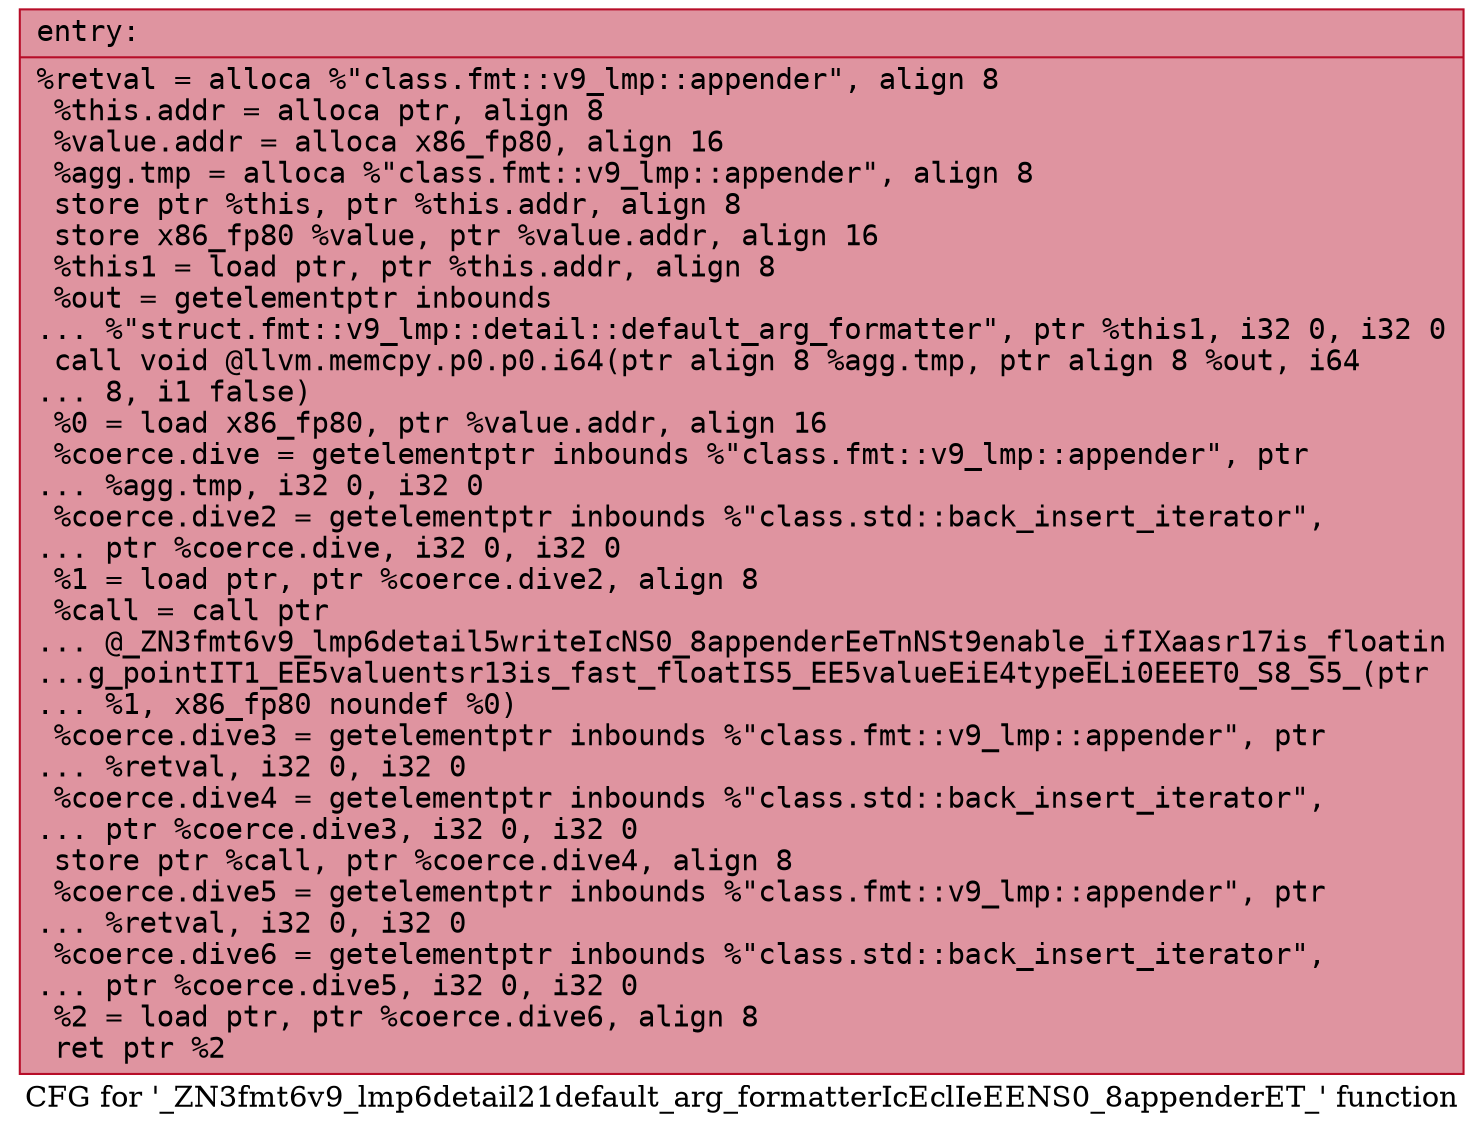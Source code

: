 digraph "CFG for '_ZN3fmt6v9_lmp6detail21default_arg_formatterIcEclIeEENS0_8appenderET_' function" {
	label="CFG for '_ZN3fmt6v9_lmp6detail21default_arg_formatterIcEclIeEENS0_8appenderET_' function";

	Node0x55fec307fbe0 [shape=record,color="#b70d28ff", style=filled, fillcolor="#b70d2870" fontname="Courier",label="{entry:\l|  %retval = alloca %\"class.fmt::v9_lmp::appender\", align 8\l  %this.addr = alloca ptr, align 8\l  %value.addr = alloca x86_fp80, align 16\l  %agg.tmp = alloca %\"class.fmt::v9_lmp::appender\", align 8\l  store ptr %this, ptr %this.addr, align 8\l  store x86_fp80 %value, ptr %value.addr, align 16\l  %this1 = load ptr, ptr %this.addr, align 8\l  %out = getelementptr inbounds\l... %\"struct.fmt::v9_lmp::detail::default_arg_formatter\", ptr %this1, i32 0, i32 0\l  call void @llvm.memcpy.p0.p0.i64(ptr align 8 %agg.tmp, ptr align 8 %out, i64\l... 8, i1 false)\l  %0 = load x86_fp80, ptr %value.addr, align 16\l  %coerce.dive = getelementptr inbounds %\"class.fmt::v9_lmp::appender\", ptr\l... %agg.tmp, i32 0, i32 0\l  %coerce.dive2 = getelementptr inbounds %\"class.std::back_insert_iterator\",\l... ptr %coerce.dive, i32 0, i32 0\l  %1 = load ptr, ptr %coerce.dive2, align 8\l  %call = call ptr\l... @_ZN3fmt6v9_lmp6detail5writeIcNS0_8appenderEeTnNSt9enable_ifIXaasr17is_floatin\l...g_pointIT1_EE5valuentsr13is_fast_floatIS5_EE5valueEiE4typeELi0EEET0_S8_S5_(ptr\l... %1, x86_fp80 noundef %0)\l  %coerce.dive3 = getelementptr inbounds %\"class.fmt::v9_lmp::appender\", ptr\l... %retval, i32 0, i32 0\l  %coerce.dive4 = getelementptr inbounds %\"class.std::back_insert_iterator\",\l... ptr %coerce.dive3, i32 0, i32 0\l  store ptr %call, ptr %coerce.dive4, align 8\l  %coerce.dive5 = getelementptr inbounds %\"class.fmt::v9_lmp::appender\", ptr\l... %retval, i32 0, i32 0\l  %coerce.dive6 = getelementptr inbounds %\"class.std::back_insert_iterator\",\l... ptr %coerce.dive5, i32 0, i32 0\l  %2 = load ptr, ptr %coerce.dive6, align 8\l  ret ptr %2\l}"];
}
